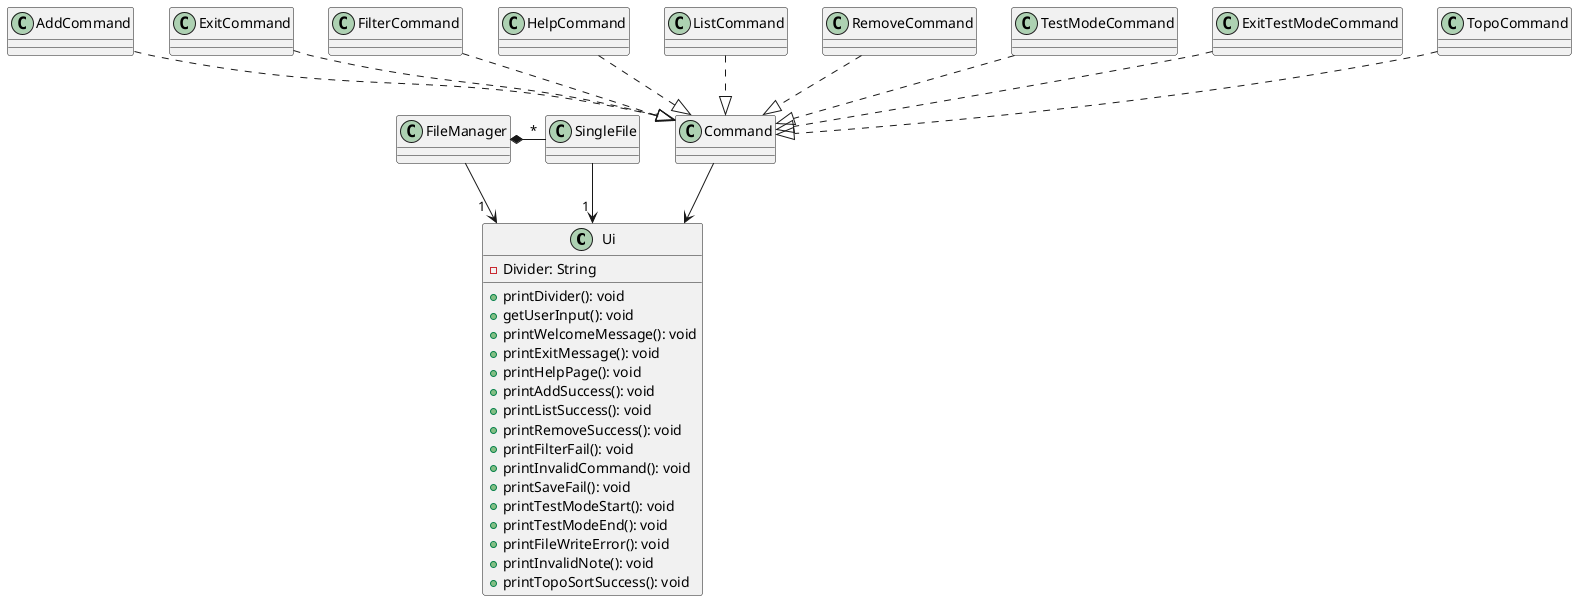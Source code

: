 @startuml
'https://plantuml.com/class-diagram

class Ui {
-Divider: String
+printDivider(): void
+getUserInput(): void
+printWelcomeMessage(): void
+printExitMessage(): void
+printHelpPage(): void
+printAddSuccess(): void
+printListSuccess(): void
+printRemoveSuccess(): void
+printFilterFail(): void
+printInvalidCommand(): void
+printSaveFail(): void
+printTestModeStart(): void
+printTestModeEnd(): void
+printFileWriteError(): void
+printInvalidNote(): void
+printTopoSortSuccess(): void
}

FileManager --> "1  " Ui
FileManager *- "*" SingleFile
SingleFile --> "1 " Ui

Command --> Ui

AddCommand ..|> Command
ExitCommand ..|> Command
FilterCommand ..|> Command
HelpCommand ..|> Command
ListCommand ..|> Command
RemoveCommand ..|> Command
TestModeCommand ..|> Command
ExitTestModeCommand ..|> Command
TopoCommand ..|> Command


@enduml
